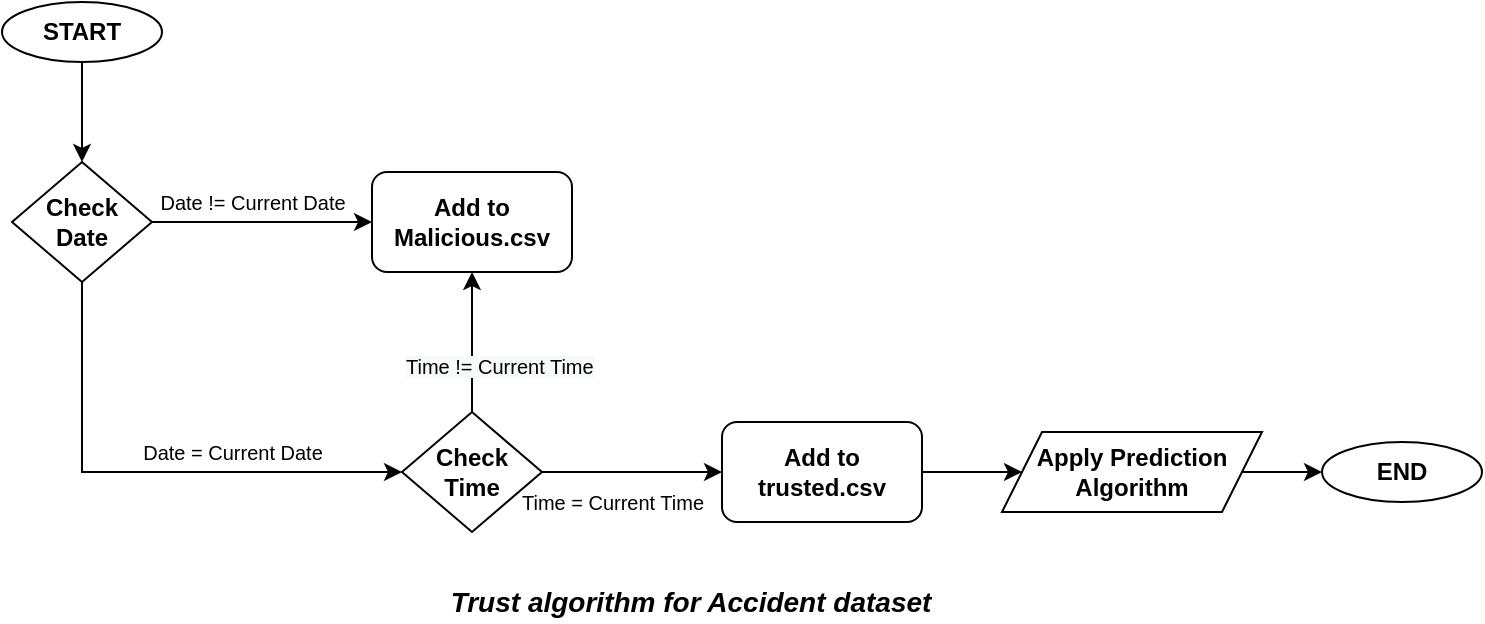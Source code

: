 <mxfile version="17.4.5" type="github">
  <diagram id="B1PNdLK4BTVnZl-o-Ztz" name="Page-1">
    <mxGraphModel dx="1038" dy="579" grid="1" gridSize="10" guides="1" tooltips="1" connect="1" arrows="1" fold="1" page="1" pageScale="1" pageWidth="827" pageHeight="1169" math="0" shadow="0">
      <root>
        <mxCell id="0" />
        <mxCell id="1" parent="0" />
        <mxCell id="i8HvMdjOH0TrA3ug-nIJ-8" style="edgeStyle=orthogonalEdgeStyle;rounded=0;orthogonalLoop=1;jettySize=auto;html=1;exitX=0.5;exitY=1;exitDx=0;exitDy=0;" edge="1" parent="1" source="i8HvMdjOH0TrA3ug-nIJ-1" target="i8HvMdjOH0TrA3ug-nIJ-4">
          <mxGeometry relative="1" as="geometry" />
        </mxCell>
        <mxCell id="i8HvMdjOH0TrA3ug-nIJ-1" value="&lt;b&gt;START&lt;/b&gt;" style="ellipse;whiteSpace=wrap;html=1;" vertex="1" parent="1">
          <mxGeometry x="70" y="70" width="80" height="30" as="geometry" />
        </mxCell>
        <mxCell id="i8HvMdjOH0TrA3ug-nIJ-2" value="&lt;b&gt;END&lt;/b&gt;" style="ellipse;whiteSpace=wrap;html=1;" vertex="1" parent="1">
          <mxGeometry x="730" y="290" width="80" height="30" as="geometry" />
        </mxCell>
        <mxCell id="i8HvMdjOH0TrA3ug-nIJ-9" style="edgeStyle=orthogonalEdgeStyle;rounded=0;orthogonalLoop=1;jettySize=auto;html=1;exitX=1;exitY=0.5;exitDx=0;exitDy=0;" edge="1" parent="1" source="i8HvMdjOH0TrA3ug-nIJ-4" target="i8HvMdjOH0TrA3ug-nIJ-5">
          <mxGeometry relative="1" as="geometry" />
        </mxCell>
        <mxCell id="i8HvMdjOH0TrA3ug-nIJ-10" style="edgeStyle=orthogonalEdgeStyle;rounded=0;orthogonalLoop=1;jettySize=auto;html=1;exitX=0.5;exitY=1;exitDx=0;exitDy=0;entryX=0;entryY=0.5;entryDx=0;entryDy=0;" edge="1" parent="1" source="i8HvMdjOH0TrA3ug-nIJ-4" target="i8HvMdjOH0TrA3ug-nIJ-7">
          <mxGeometry relative="1" as="geometry" />
        </mxCell>
        <mxCell id="i8HvMdjOH0TrA3ug-nIJ-4" value="&lt;b&gt;Check &lt;br&gt;Date&lt;/b&gt;" style="rhombus;whiteSpace=wrap;html=1;" vertex="1" parent="1">
          <mxGeometry x="75" y="150" width="70" height="60" as="geometry" />
        </mxCell>
        <mxCell id="i8HvMdjOH0TrA3ug-nIJ-5" value="&lt;b&gt;Add to Malicious.csv&lt;/b&gt;" style="rounded=1;whiteSpace=wrap;html=1;" vertex="1" parent="1">
          <mxGeometry x="255" y="155" width="100" height="50" as="geometry" />
        </mxCell>
        <mxCell id="i8HvMdjOH0TrA3ug-nIJ-20" style="edgeStyle=orthogonalEdgeStyle;rounded=0;orthogonalLoop=1;jettySize=auto;html=1;exitX=1;exitY=0.5;exitDx=0;exitDy=0;entryX=0;entryY=0.5;entryDx=0;entryDy=0;fontSize=12;" edge="1" parent="1" source="i8HvMdjOH0TrA3ug-nIJ-6" target="i8HvMdjOH0TrA3ug-nIJ-19">
          <mxGeometry relative="1" as="geometry" />
        </mxCell>
        <mxCell id="i8HvMdjOH0TrA3ug-nIJ-6" value="&lt;b&gt;Add to trusted.csv&lt;/b&gt;" style="rounded=1;whiteSpace=wrap;html=1;" vertex="1" parent="1">
          <mxGeometry x="430" y="280" width="100" height="50" as="geometry" />
        </mxCell>
        <mxCell id="i8HvMdjOH0TrA3ug-nIJ-13" style="edgeStyle=orthogonalEdgeStyle;rounded=0;orthogonalLoop=1;jettySize=auto;html=1;exitX=0.5;exitY=0;exitDx=0;exitDy=0;entryX=0.5;entryY=1;entryDx=0;entryDy=0;fontSize=10;" edge="1" parent="1" source="i8HvMdjOH0TrA3ug-nIJ-7" target="i8HvMdjOH0TrA3ug-nIJ-5">
          <mxGeometry relative="1" as="geometry" />
        </mxCell>
        <mxCell id="i8HvMdjOH0TrA3ug-nIJ-14" style="edgeStyle=orthogonalEdgeStyle;rounded=0;orthogonalLoop=1;jettySize=auto;html=1;exitX=1;exitY=0.5;exitDx=0;exitDy=0;entryX=0;entryY=0.5;entryDx=0;entryDy=0;fontSize=10;" edge="1" parent="1" source="i8HvMdjOH0TrA3ug-nIJ-7" target="i8HvMdjOH0TrA3ug-nIJ-6">
          <mxGeometry relative="1" as="geometry" />
        </mxCell>
        <mxCell id="i8HvMdjOH0TrA3ug-nIJ-7" value="&lt;b&gt;Check &lt;br&gt;Time&lt;/b&gt;" style="rhombus;whiteSpace=wrap;html=1;" vertex="1" parent="1">
          <mxGeometry x="270" y="275" width="70" height="60" as="geometry" />
        </mxCell>
        <mxCell id="i8HvMdjOH0TrA3ug-nIJ-11" value="&lt;font style=&quot;font-size: 10px&quot;&gt;Date != Current Date&lt;/font&gt;" style="text;html=1;align=center;verticalAlign=middle;resizable=0;points=[];autosize=1;strokeColor=none;fillColor=none;" vertex="1" parent="1">
          <mxGeometry x="140" y="160" width="110" height="20" as="geometry" />
        </mxCell>
        <mxCell id="i8HvMdjOH0TrA3ug-nIJ-12" value="Date = Current Date" style="text;html=1;align=center;verticalAlign=middle;resizable=0;points=[];autosize=1;strokeColor=none;fillColor=none;fontSize=10;" vertex="1" parent="1">
          <mxGeometry x="130" y="285" width="110" height="20" as="geometry" />
        </mxCell>
        <mxCell id="i8HvMdjOH0TrA3ug-nIJ-15" value="Time = Current Time" style="text;html=1;align=center;verticalAlign=middle;resizable=0;points=[];autosize=1;strokeColor=none;fillColor=none;fontSize=10;" vertex="1" parent="1">
          <mxGeometry x="320" y="310" width="110" height="20" as="geometry" />
        </mxCell>
        <mxCell id="i8HvMdjOH0TrA3ug-nIJ-16" value="&lt;span style=&quot;color: rgb(0 , 0 , 0) ; font-family: &amp;#34;helvetica&amp;#34; ; font-size: 10px ; font-style: normal ; font-weight: 400 ; letter-spacing: normal ; text-align: center ; text-indent: 0px ; text-transform: none ; word-spacing: 0px ; background-color: rgb(248 , 249 , 250) ; display: inline ; float: none&quot;&gt;Time != Current Time&lt;/span&gt;" style="text;whiteSpace=wrap;html=1;fontSize=10;" vertex="1" parent="1">
          <mxGeometry x="270" y="240" width="100" height="20" as="geometry" />
        </mxCell>
        <mxCell id="i8HvMdjOH0TrA3ug-nIJ-21" style="edgeStyle=orthogonalEdgeStyle;rounded=0;orthogonalLoop=1;jettySize=auto;html=1;exitX=1;exitY=0.5;exitDx=0;exitDy=0;entryX=0;entryY=0.5;entryDx=0;entryDy=0;fontSize=12;" edge="1" parent="1" source="i8HvMdjOH0TrA3ug-nIJ-19" target="i8HvMdjOH0TrA3ug-nIJ-2">
          <mxGeometry relative="1" as="geometry" />
        </mxCell>
        <mxCell id="i8HvMdjOH0TrA3ug-nIJ-19" value="&lt;b&gt;&lt;font style=&quot;font-size: 12px&quot;&gt;Apply Prediction Algorithm&lt;/font&gt;&lt;/b&gt;" style="shape=parallelogram;perimeter=parallelogramPerimeter;whiteSpace=wrap;html=1;fixedSize=1;fontSize=10;" vertex="1" parent="1">
          <mxGeometry x="570" y="285" width="130" height="40" as="geometry" />
        </mxCell>
        <mxCell id="i8HvMdjOH0TrA3ug-nIJ-23" value="&lt;b&gt;&lt;i&gt;&lt;font style=&quot;font-size: 14px&quot;&gt;Trust algorithm for Accident dataset&lt;/font&gt;&lt;/i&gt;&lt;/b&gt;" style="text;html=1;align=center;verticalAlign=middle;resizable=0;points=[];autosize=1;strokeColor=none;fillColor=none;fontSize=12;" vertex="1" parent="1">
          <mxGeometry x="284" y="360" width="260" height="20" as="geometry" />
        </mxCell>
      </root>
    </mxGraphModel>
  </diagram>
</mxfile>
